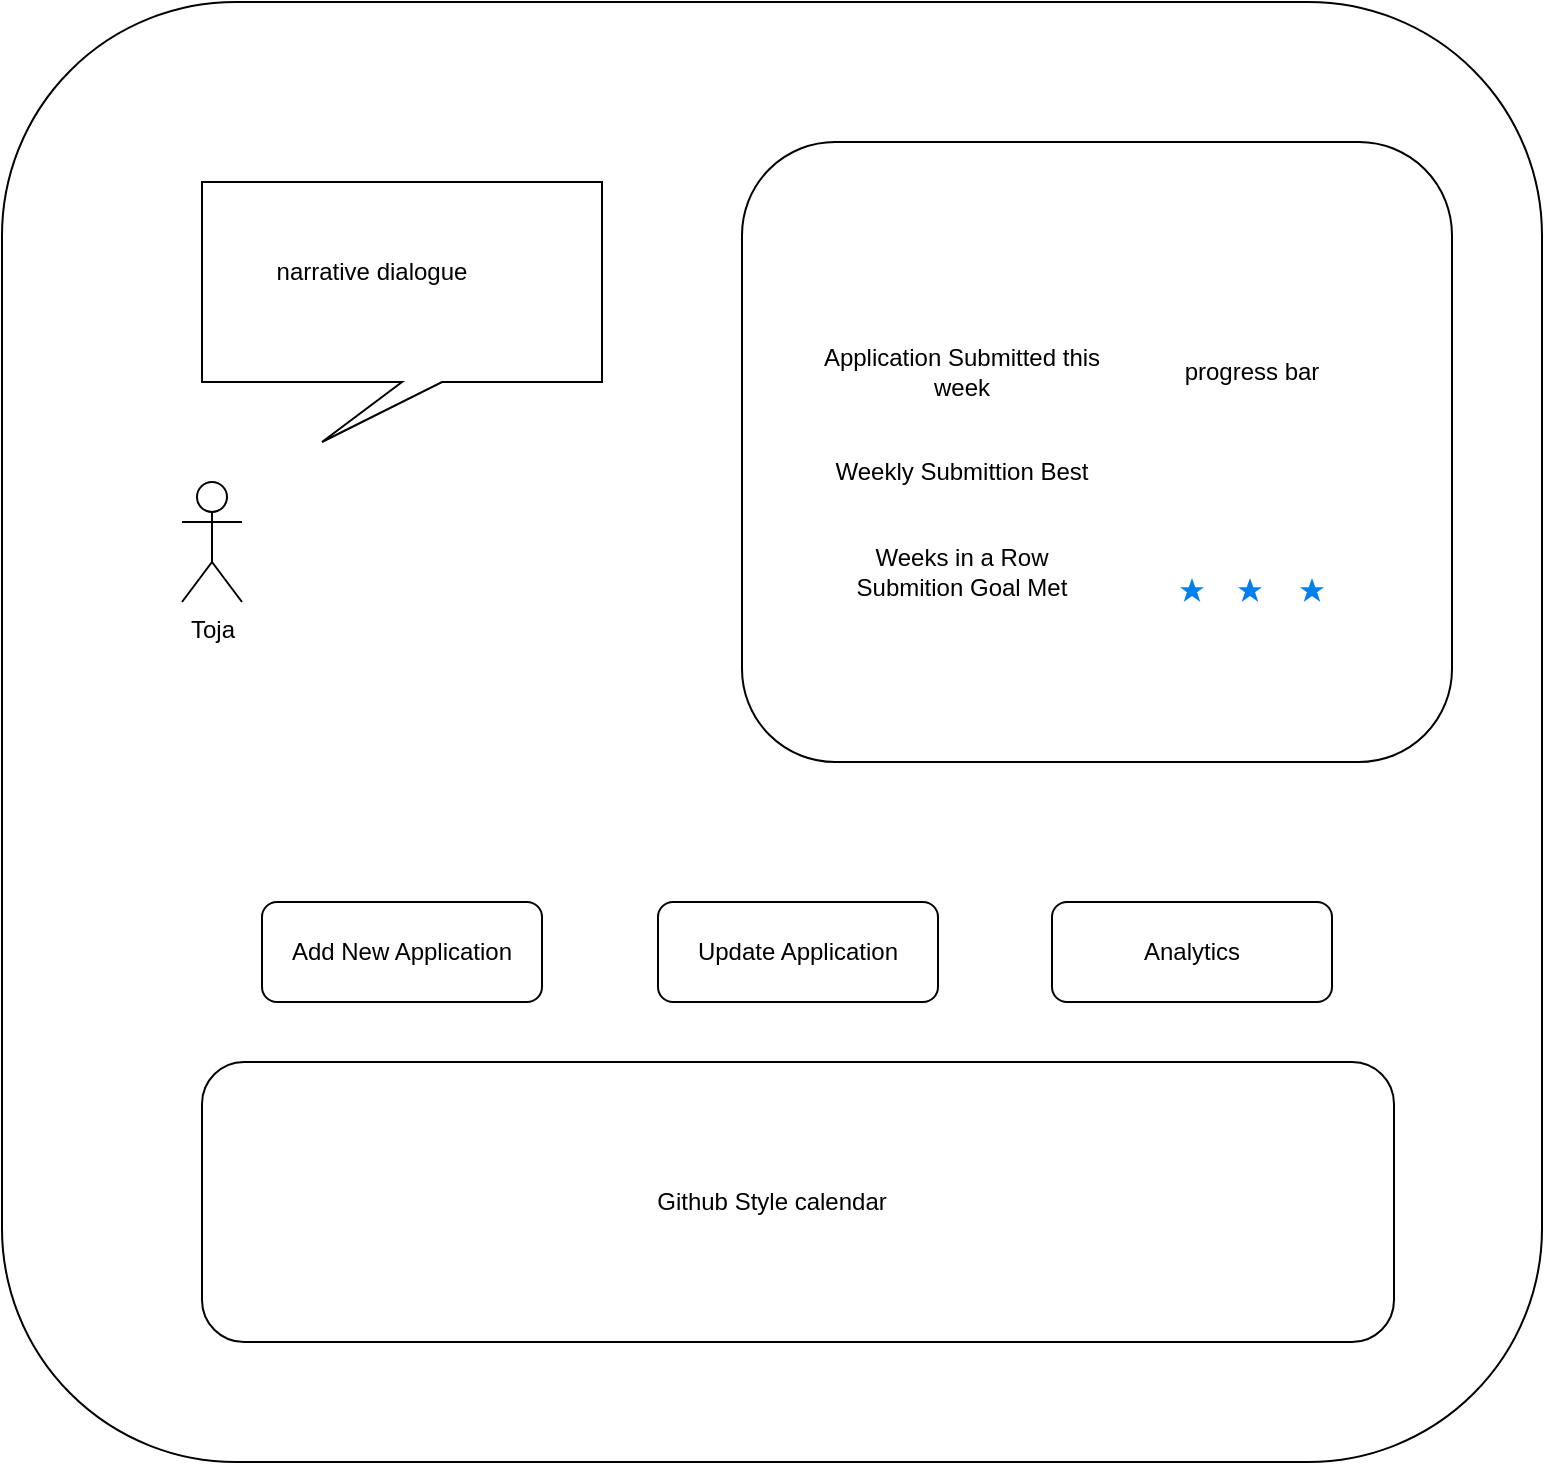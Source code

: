 <mxfile version="21.6.5" type="device">
  <diagram name="Page-1" id="MpakCN_pfMvbRkEpYFvm">
    <mxGraphModel dx="1418" dy="828" grid="1" gridSize="10" guides="1" tooltips="1" connect="1" arrows="1" fold="1" page="1" pageScale="1" pageWidth="850" pageHeight="1100" math="0" shadow="0">
      <root>
        <mxCell id="0" />
        <mxCell id="1" parent="0" />
        <mxCell id="r7F6SXgEm5jG33hjnai6-1" value="" style="rounded=1;whiteSpace=wrap;html=1;arcSize=16;" parent="1" vertex="1">
          <mxGeometry x="40" y="70" width="770" height="730" as="geometry" />
        </mxCell>
        <mxCell id="r7F6SXgEm5jG33hjnai6-2" value="Add New Application" style="rounded=1;whiteSpace=wrap;html=1;" parent="1" vertex="1">
          <mxGeometry x="170" y="520" width="140" height="50" as="geometry" />
        </mxCell>
        <mxCell id="r7F6SXgEm5jG33hjnai6-3" value="" style="rounded=1;whiteSpace=wrap;html=1;" parent="1" vertex="1">
          <mxGeometry x="410" y="140" width="355" height="310" as="geometry" />
        </mxCell>
        <mxCell id="r7F6SXgEm5jG33hjnai6-4" value="Toja" style="shape=umlActor;verticalLabelPosition=bottom;verticalAlign=top;html=1;outlineConnect=0;" parent="1" vertex="1">
          <mxGeometry x="130" y="310" width="30" height="60" as="geometry" />
        </mxCell>
        <mxCell id="r7F6SXgEm5jG33hjnai6-7" value="Application Submitted this week" style="text;html=1;strokeColor=none;fillColor=none;align=center;verticalAlign=middle;whiteSpace=wrap;rounded=0;" parent="1" vertex="1">
          <mxGeometry x="445" y="240" width="150" height="30" as="geometry" />
        </mxCell>
        <mxCell id="r7F6SXgEm5jG33hjnai6-8" value="Weekly Submittion Best" style="text;html=1;strokeColor=none;fillColor=none;align=center;verticalAlign=middle;whiteSpace=wrap;rounded=0;" parent="1" vertex="1">
          <mxGeometry x="455" y="290" width="130" height="30" as="geometry" />
        </mxCell>
        <mxCell id="r7F6SXgEm5jG33hjnai6-10" value="Weeks in a Row Submition Goal Met" style="text;html=1;strokeColor=none;fillColor=none;align=center;verticalAlign=middle;whiteSpace=wrap;rounded=0;" parent="1" vertex="1">
          <mxGeometry x="460" y="340" width="120" height="30" as="geometry" />
        </mxCell>
        <mxCell id="r7F6SXgEm5jG33hjnai6-11" value="" style="html=1;verticalLabelPosition=bottom;labelBackgroundColor=#ffffff;verticalAlign=top;shadow=0;dashed=0;strokeWidth=2;shape=mxgraph.ios7.misc.star;fillColor=#0080f0;strokeColor=none;sketch=0;" parent="1" vertex="1">
          <mxGeometry x="629" y="358" width="12" height="12" as="geometry" />
        </mxCell>
        <mxCell id="r7F6SXgEm5jG33hjnai6-12" value="" style="html=1;verticalLabelPosition=bottom;labelBackgroundColor=#ffffff;verticalAlign=top;shadow=0;dashed=0;strokeWidth=2;shape=mxgraph.ios7.misc.star;fillColor=#0080f0;strokeColor=none;sketch=0;" parent="1" vertex="1">
          <mxGeometry x="658" y="358" width="12" height="12" as="geometry" />
        </mxCell>
        <mxCell id="r7F6SXgEm5jG33hjnai6-13" value="" style="html=1;verticalLabelPosition=bottom;labelBackgroundColor=#ffffff;verticalAlign=top;shadow=0;dashed=0;strokeWidth=2;shape=mxgraph.ios7.misc.star;fillColor=#0080f0;strokeColor=none;sketch=0;" parent="1" vertex="1">
          <mxGeometry x="689" y="358" width="12" height="12" as="geometry" />
        </mxCell>
        <mxCell id="r7F6SXgEm5jG33hjnai6-14" value="progress bar" style="text;html=1;strokeColor=none;fillColor=none;align=center;verticalAlign=middle;whiteSpace=wrap;rounded=0;" parent="1" vertex="1">
          <mxGeometry x="620" y="240" width="90" height="30" as="geometry" />
        </mxCell>
        <mxCell id="r7F6SXgEm5jG33hjnai6-15" value="" style="shape=callout;whiteSpace=wrap;html=1;perimeter=calloutPerimeter;position2=0.3;" parent="1" vertex="1">
          <mxGeometry x="140" y="160" width="200" height="130" as="geometry" />
        </mxCell>
        <mxCell id="r7F6SXgEm5jG33hjnai6-16" value="narrative dialogue" style="text;html=1;strokeColor=none;fillColor=none;align=center;verticalAlign=middle;whiteSpace=wrap;rounded=0;" parent="1" vertex="1">
          <mxGeometry x="170" y="180" width="110" height="50" as="geometry" />
        </mxCell>
        <mxCell id="r7F6SXgEm5jG33hjnai6-17" value="" style="rounded=1;whiteSpace=wrap;html=1;" parent="1" vertex="1">
          <mxGeometry x="140" y="600" width="596" height="140" as="geometry" />
        </mxCell>
        <mxCell id="r7F6SXgEm5jG33hjnai6-18" value="Github Style calendar&lt;br&gt;" style="text;html=1;strokeColor=none;fillColor=none;align=center;verticalAlign=middle;whiteSpace=wrap;rounded=0;" parent="1" vertex="1">
          <mxGeometry x="330" y="655" width="190" height="30" as="geometry" />
        </mxCell>
        <mxCell id="r7F6SXgEm5jG33hjnai6-21" value="Update Application" style="rounded=1;whiteSpace=wrap;html=1;" parent="1" vertex="1">
          <mxGeometry x="368" y="520" width="140" height="50" as="geometry" />
        </mxCell>
        <mxCell id="r7F6SXgEm5jG33hjnai6-22" value="Analytics" style="rounded=1;whiteSpace=wrap;html=1;" parent="1" vertex="1">
          <mxGeometry x="565" y="520" width="140" height="50" as="geometry" />
        </mxCell>
      </root>
    </mxGraphModel>
  </diagram>
</mxfile>
